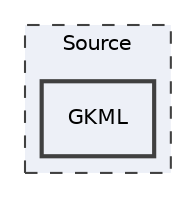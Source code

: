 digraph "Source/GKML"
{
 // LATEX_PDF_SIZE
  edge [fontname="Helvetica",fontsize="10",labelfontname="Helvetica",labelfontsize="10"];
  node [fontname="Helvetica",fontsize="10",shape=record];
  compound=true
  subgraph clusterdir_74389ed8173ad57b461b9d623a1f3867 {
    graph [ bgcolor="#edf0f7", pencolor="grey25", style="filled,dashed,", label="Source", fontname="Helvetica", fontsize="10", URL="dir_74389ed8173ad57b461b9d623a1f3867.html"]
  dir_41252834cabcaa013675d8d3653314b4 [shape=box, label="GKML", style="filled,bold,", fillcolor="#edf0f7", color="grey25", URL="dir_41252834cabcaa013675d8d3653314b4.html"];
  }
}
